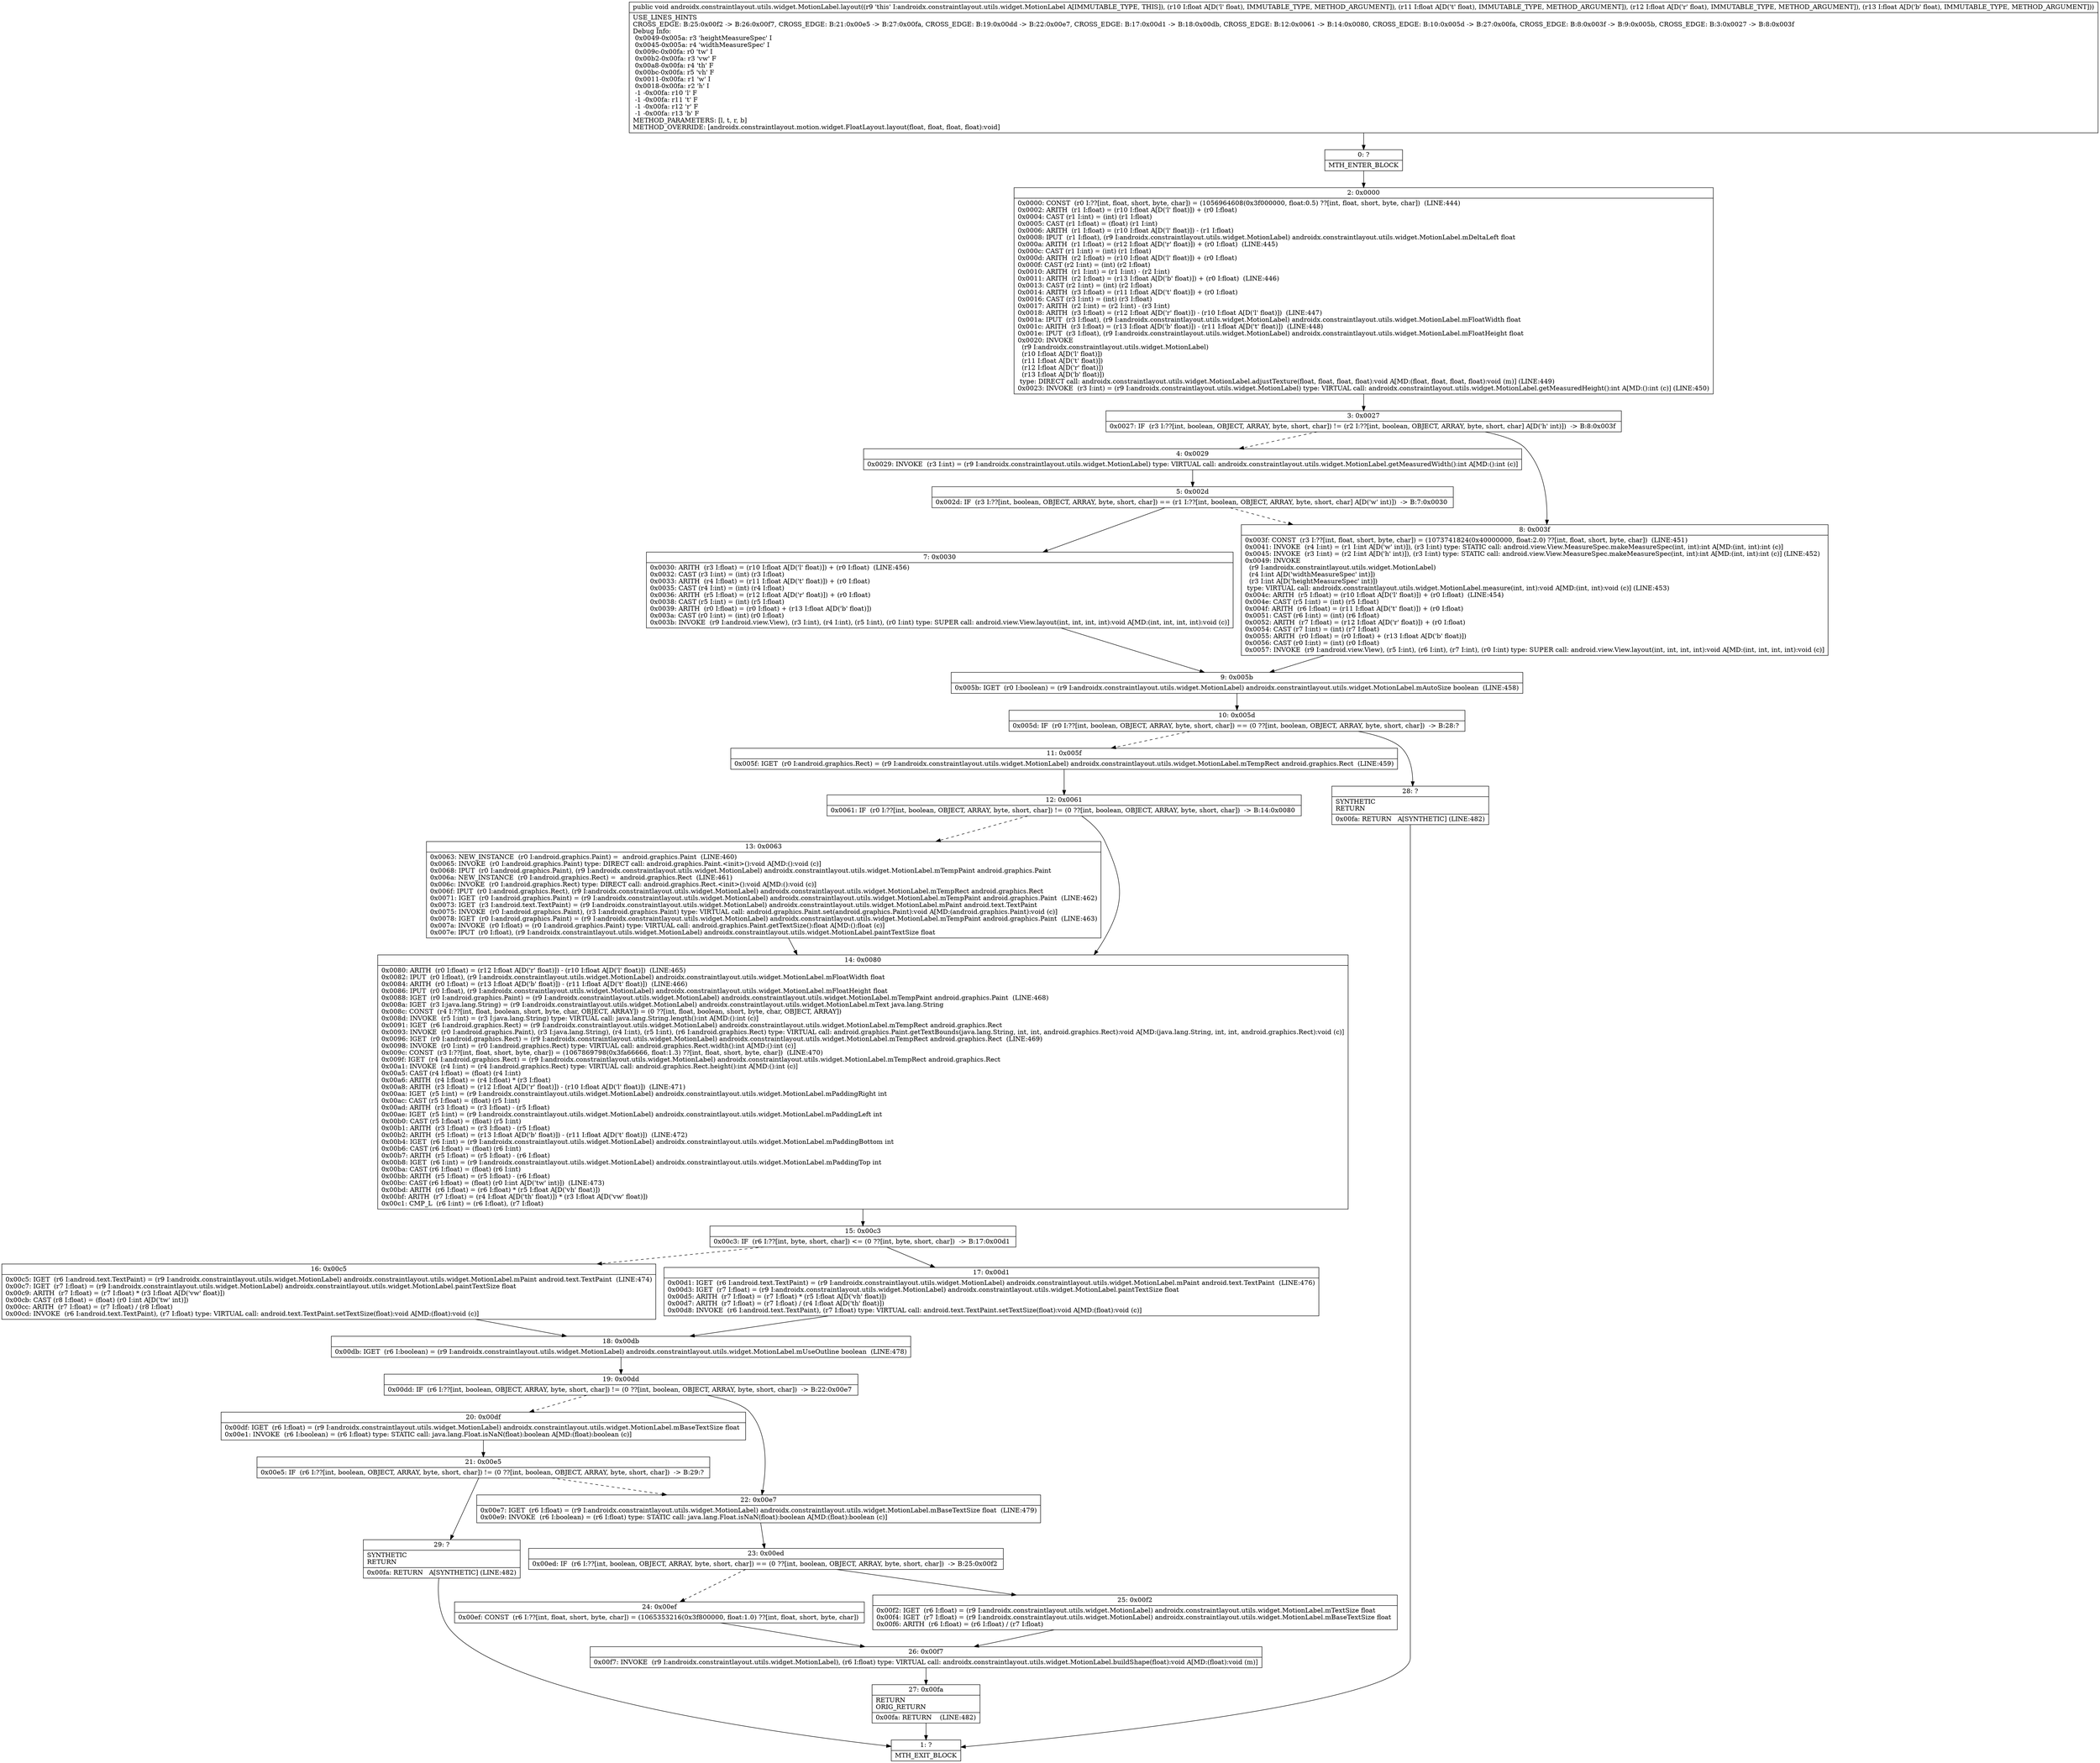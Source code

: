 digraph "CFG forandroidx.constraintlayout.utils.widget.MotionLabel.layout(FFFF)V" {
Node_0 [shape=record,label="{0\:\ ?|MTH_ENTER_BLOCK\l}"];
Node_2 [shape=record,label="{2\:\ 0x0000|0x0000: CONST  (r0 I:??[int, float, short, byte, char]) = (1056964608(0x3f000000, float:0.5) ??[int, float, short, byte, char])  (LINE:444)\l0x0002: ARITH  (r1 I:float) = (r10 I:float A[D('l' float)]) + (r0 I:float) \l0x0004: CAST (r1 I:int) = (int) (r1 I:float) \l0x0005: CAST (r1 I:float) = (float) (r1 I:int) \l0x0006: ARITH  (r1 I:float) = (r10 I:float A[D('l' float)]) \- (r1 I:float) \l0x0008: IPUT  (r1 I:float), (r9 I:androidx.constraintlayout.utils.widget.MotionLabel) androidx.constraintlayout.utils.widget.MotionLabel.mDeltaLeft float \l0x000a: ARITH  (r1 I:float) = (r12 I:float A[D('r' float)]) + (r0 I:float)  (LINE:445)\l0x000c: CAST (r1 I:int) = (int) (r1 I:float) \l0x000d: ARITH  (r2 I:float) = (r10 I:float A[D('l' float)]) + (r0 I:float) \l0x000f: CAST (r2 I:int) = (int) (r2 I:float) \l0x0010: ARITH  (r1 I:int) = (r1 I:int) \- (r2 I:int) \l0x0011: ARITH  (r2 I:float) = (r13 I:float A[D('b' float)]) + (r0 I:float)  (LINE:446)\l0x0013: CAST (r2 I:int) = (int) (r2 I:float) \l0x0014: ARITH  (r3 I:float) = (r11 I:float A[D('t' float)]) + (r0 I:float) \l0x0016: CAST (r3 I:int) = (int) (r3 I:float) \l0x0017: ARITH  (r2 I:int) = (r2 I:int) \- (r3 I:int) \l0x0018: ARITH  (r3 I:float) = (r12 I:float A[D('r' float)]) \- (r10 I:float A[D('l' float)])  (LINE:447)\l0x001a: IPUT  (r3 I:float), (r9 I:androidx.constraintlayout.utils.widget.MotionLabel) androidx.constraintlayout.utils.widget.MotionLabel.mFloatWidth float \l0x001c: ARITH  (r3 I:float) = (r13 I:float A[D('b' float)]) \- (r11 I:float A[D('t' float)])  (LINE:448)\l0x001e: IPUT  (r3 I:float), (r9 I:androidx.constraintlayout.utils.widget.MotionLabel) androidx.constraintlayout.utils.widget.MotionLabel.mFloatHeight float \l0x0020: INVOKE  \l  (r9 I:androidx.constraintlayout.utils.widget.MotionLabel)\l  (r10 I:float A[D('l' float)])\l  (r11 I:float A[D('t' float)])\l  (r12 I:float A[D('r' float)])\l  (r13 I:float A[D('b' float)])\l type: DIRECT call: androidx.constraintlayout.utils.widget.MotionLabel.adjustTexture(float, float, float, float):void A[MD:(float, float, float, float):void (m)] (LINE:449)\l0x0023: INVOKE  (r3 I:int) = (r9 I:androidx.constraintlayout.utils.widget.MotionLabel) type: VIRTUAL call: androidx.constraintlayout.utils.widget.MotionLabel.getMeasuredHeight():int A[MD:():int (c)] (LINE:450)\l}"];
Node_3 [shape=record,label="{3\:\ 0x0027|0x0027: IF  (r3 I:??[int, boolean, OBJECT, ARRAY, byte, short, char]) != (r2 I:??[int, boolean, OBJECT, ARRAY, byte, short, char] A[D('h' int)])  \-\> B:8:0x003f \l}"];
Node_4 [shape=record,label="{4\:\ 0x0029|0x0029: INVOKE  (r3 I:int) = (r9 I:androidx.constraintlayout.utils.widget.MotionLabel) type: VIRTUAL call: androidx.constraintlayout.utils.widget.MotionLabel.getMeasuredWidth():int A[MD:():int (c)]\l}"];
Node_5 [shape=record,label="{5\:\ 0x002d|0x002d: IF  (r3 I:??[int, boolean, OBJECT, ARRAY, byte, short, char]) == (r1 I:??[int, boolean, OBJECT, ARRAY, byte, short, char] A[D('w' int)])  \-\> B:7:0x0030 \l}"];
Node_7 [shape=record,label="{7\:\ 0x0030|0x0030: ARITH  (r3 I:float) = (r10 I:float A[D('l' float)]) + (r0 I:float)  (LINE:456)\l0x0032: CAST (r3 I:int) = (int) (r3 I:float) \l0x0033: ARITH  (r4 I:float) = (r11 I:float A[D('t' float)]) + (r0 I:float) \l0x0035: CAST (r4 I:int) = (int) (r4 I:float) \l0x0036: ARITH  (r5 I:float) = (r12 I:float A[D('r' float)]) + (r0 I:float) \l0x0038: CAST (r5 I:int) = (int) (r5 I:float) \l0x0039: ARITH  (r0 I:float) = (r0 I:float) + (r13 I:float A[D('b' float)]) \l0x003a: CAST (r0 I:int) = (int) (r0 I:float) \l0x003b: INVOKE  (r9 I:android.view.View), (r3 I:int), (r4 I:int), (r5 I:int), (r0 I:int) type: SUPER call: android.view.View.layout(int, int, int, int):void A[MD:(int, int, int, int):void (c)]\l}"];
Node_9 [shape=record,label="{9\:\ 0x005b|0x005b: IGET  (r0 I:boolean) = (r9 I:androidx.constraintlayout.utils.widget.MotionLabel) androidx.constraintlayout.utils.widget.MotionLabel.mAutoSize boolean  (LINE:458)\l}"];
Node_10 [shape=record,label="{10\:\ 0x005d|0x005d: IF  (r0 I:??[int, boolean, OBJECT, ARRAY, byte, short, char]) == (0 ??[int, boolean, OBJECT, ARRAY, byte, short, char])  \-\> B:28:? \l}"];
Node_11 [shape=record,label="{11\:\ 0x005f|0x005f: IGET  (r0 I:android.graphics.Rect) = (r9 I:androidx.constraintlayout.utils.widget.MotionLabel) androidx.constraintlayout.utils.widget.MotionLabel.mTempRect android.graphics.Rect  (LINE:459)\l}"];
Node_12 [shape=record,label="{12\:\ 0x0061|0x0061: IF  (r0 I:??[int, boolean, OBJECT, ARRAY, byte, short, char]) != (0 ??[int, boolean, OBJECT, ARRAY, byte, short, char])  \-\> B:14:0x0080 \l}"];
Node_13 [shape=record,label="{13\:\ 0x0063|0x0063: NEW_INSTANCE  (r0 I:android.graphics.Paint) =  android.graphics.Paint  (LINE:460)\l0x0065: INVOKE  (r0 I:android.graphics.Paint) type: DIRECT call: android.graphics.Paint.\<init\>():void A[MD:():void (c)]\l0x0068: IPUT  (r0 I:android.graphics.Paint), (r9 I:androidx.constraintlayout.utils.widget.MotionLabel) androidx.constraintlayout.utils.widget.MotionLabel.mTempPaint android.graphics.Paint \l0x006a: NEW_INSTANCE  (r0 I:android.graphics.Rect) =  android.graphics.Rect  (LINE:461)\l0x006c: INVOKE  (r0 I:android.graphics.Rect) type: DIRECT call: android.graphics.Rect.\<init\>():void A[MD:():void (c)]\l0x006f: IPUT  (r0 I:android.graphics.Rect), (r9 I:androidx.constraintlayout.utils.widget.MotionLabel) androidx.constraintlayout.utils.widget.MotionLabel.mTempRect android.graphics.Rect \l0x0071: IGET  (r0 I:android.graphics.Paint) = (r9 I:androidx.constraintlayout.utils.widget.MotionLabel) androidx.constraintlayout.utils.widget.MotionLabel.mTempPaint android.graphics.Paint  (LINE:462)\l0x0073: IGET  (r3 I:android.text.TextPaint) = (r9 I:androidx.constraintlayout.utils.widget.MotionLabel) androidx.constraintlayout.utils.widget.MotionLabel.mPaint android.text.TextPaint \l0x0075: INVOKE  (r0 I:android.graphics.Paint), (r3 I:android.graphics.Paint) type: VIRTUAL call: android.graphics.Paint.set(android.graphics.Paint):void A[MD:(android.graphics.Paint):void (c)]\l0x0078: IGET  (r0 I:android.graphics.Paint) = (r9 I:androidx.constraintlayout.utils.widget.MotionLabel) androidx.constraintlayout.utils.widget.MotionLabel.mTempPaint android.graphics.Paint  (LINE:463)\l0x007a: INVOKE  (r0 I:float) = (r0 I:android.graphics.Paint) type: VIRTUAL call: android.graphics.Paint.getTextSize():float A[MD:():float (c)]\l0x007e: IPUT  (r0 I:float), (r9 I:androidx.constraintlayout.utils.widget.MotionLabel) androidx.constraintlayout.utils.widget.MotionLabel.paintTextSize float \l}"];
Node_14 [shape=record,label="{14\:\ 0x0080|0x0080: ARITH  (r0 I:float) = (r12 I:float A[D('r' float)]) \- (r10 I:float A[D('l' float)])  (LINE:465)\l0x0082: IPUT  (r0 I:float), (r9 I:androidx.constraintlayout.utils.widget.MotionLabel) androidx.constraintlayout.utils.widget.MotionLabel.mFloatWidth float \l0x0084: ARITH  (r0 I:float) = (r13 I:float A[D('b' float)]) \- (r11 I:float A[D('t' float)])  (LINE:466)\l0x0086: IPUT  (r0 I:float), (r9 I:androidx.constraintlayout.utils.widget.MotionLabel) androidx.constraintlayout.utils.widget.MotionLabel.mFloatHeight float \l0x0088: IGET  (r0 I:android.graphics.Paint) = (r9 I:androidx.constraintlayout.utils.widget.MotionLabel) androidx.constraintlayout.utils.widget.MotionLabel.mTempPaint android.graphics.Paint  (LINE:468)\l0x008a: IGET  (r3 I:java.lang.String) = (r9 I:androidx.constraintlayout.utils.widget.MotionLabel) androidx.constraintlayout.utils.widget.MotionLabel.mText java.lang.String \l0x008c: CONST  (r4 I:??[int, float, boolean, short, byte, char, OBJECT, ARRAY]) = (0 ??[int, float, boolean, short, byte, char, OBJECT, ARRAY]) \l0x008d: INVOKE  (r5 I:int) = (r3 I:java.lang.String) type: VIRTUAL call: java.lang.String.length():int A[MD:():int (c)]\l0x0091: IGET  (r6 I:android.graphics.Rect) = (r9 I:androidx.constraintlayout.utils.widget.MotionLabel) androidx.constraintlayout.utils.widget.MotionLabel.mTempRect android.graphics.Rect \l0x0093: INVOKE  (r0 I:android.graphics.Paint), (r3 I:java.lang.String), (r4 I:int), (r5 I:int), (r6 I:android.graphics.Rect) type: VIRTUAL call: android.graphics.Paint.getTextBounds(java.lang.String, int, int, android.graphics.Rect):void A[MD:(java.lang.String, int, int, android.graphics.Rect):void (c)]\l0x0096: IGET  (r0 I:android.graphics.Rect) = (r9 I:androidx.constraintlayout.utils.widget.MotionLabel) androidx.constraintlayout.utils.widget.MotionLabel.mTempRect android.graphics.Rect  (LINE:469)\l0x0098: INVOKE  (r0 I:int) = (r0 I:android.graphics.Rect) type: VIRTUAL call: android.graphics.Rect.width():int A[MD:():int (c)]\l0x009c: CONST  (r3 I:??[int, float, short, byte, char]) = (1067869798(0x3fa66666, float:1.3) ??[int, float, short, byte, char])  (LINE:470)\l0x009f: IGET  (r4 I:android.graphics.Rect) = (r9 I:androidx.constraintlayout.utils.widget.MotionLabel) androidx.constraintlayout.utils.widget.MotionLabel.mTempRect android.graphics.Rect \l0x00a1: INVOKE  (r4 I:int) = (r4 I:android.graphics.Rect) type: VIRTUAL call: android.graphics.Rect.height():int A[MD:():int (c)]\l0x00a5: CAST (r4 I:float) = (float) (r4 I:int) \l0x00a6: ARITH  (r4 I:float) = (r4 I:float) * (r3 I:float) \l0x00a8: ARITH  (r3 I:float) = (r12 I:float A[D('r' float)]) \- (r10 I:float A[D('l' float)])  (LINE:471)\l0x00aa: IGET  (r5 I:int) = (r9 I:androidx.constraintlayout.utils.widget.MotionLabel) androidx.constraintlayout.utils.widget.MotionLabel.mPaddingRight int \l0x00ac: CAST (r5 I:float) = (float) (r5 I:int) \l0x00ad: ARITH  (r3 I:float) = (r3 I:float) \- (r5 I:float) \l0x00ae: IGET  (r5 I:int) = (r9 I:androidx.constraintlayout.utils.widget.MotionLabel) androidx.constraintlayout.utils.widget.MotionLabel.mPaddingLeft int \l0x00b0: CAST (r5 I:float) = (float) (r5 I:int) \l0x00b1: ARITH  (r3 I:float) = (r3 I:float) \- (r5 I:float) \l0x00b2: ARITH  (r5 I:float) = (r13 I:float A[D('b' float)]) \- (r11 I:float A[D('t' float)])  (LINE:472)\l0x00b4: IGET  (r6 I:int) = (r9 I:androidx.constraintlayout.utils.widget.MotionLabel) androidx.constraintlayout.utils.widget.MotionLabel.mPaddingBottom int \l0x00b6: CAST (r6 I:float) = (float) (r6 I:int) \l0x00b7: ARITH  (r5 I:float) = (r5 I:float) \- (r6 I:float) \l0x00b8: IGET  (r6 I:int) = (r9 I:androidx.constraintlayout.utils.widget.MotionLabel) androidx.constraintlayout.utils.widget.MotionLabel.mPaddingTop int \l0x00ba: CAST (r6 I:float) = (float) (r6 I:int) \l0x00bb: ARITH  (r5 I:float) = (r5 I:float) \- (r6 I:float) \l0x00bc: CAST (r6 I:float) = (float) (r0 I:int A[D('tw' int)])  (LINE:473)\l0x00bd: ARITH  (r6 I:float) = (r6 I:float) * (r5 I:float A[D('vh' float)]) \l0x00bf: ARITH  (r7 I:float) = (r4 I:float A[D('th' float)]) * (r3 I:float A[D('vw' float)]) \l0x00c1: CMP_L  (r6 I:int) = (r6 I:float), (r7 I:float) \l}"];
Node_15 [shape=record,label="{15\:\ 0x00c3|0x00c3: IF  (r6 I:??[int, byte, short, char]) \<= (0 ??[int, byte, short, char])  \-\> B:17:0x00d1 \l}"];
Node_16 [shape=record,label="{16\:\ 0x00c5|0x00c5: IGET  (r6 I:android.text.TextPaint) = (r9 I:androidx.constraintlayout.utils.widget.MotionLabel) androidx.constraintlayout.utils.widget.MotionLabel.mPaint android.text.TextPaint  (LINE:474)\l0x00c7: IGET  (r7 I:float) = (r9 I:androidx.constraintlayout.utils.widget.MotionLabel) androidx.constraintlayout.utils.widget.MotionLabel.paintTextSize float \l0x00c9: ARITH  (r7 I:float) = (r7 I:float) * (r3 I:float A[D('vw' float)]) \l0x00cb: CAST (r8 I:float) = (float) (r0 I:int A[D('tw' int)]) \l0x00cc: ARITH  (r7 I:float) = (r7 I:float) \/ (r8 I:float) \l0x00cd: INVOKE  (r6 I:android.text.TextPaint), (r7 I:float) type: VIRTUAL call: android.text.TextPaint.setTextSize(float):void A[MD:(float):void (c)]\l}"];
Node_18 [shape=record,label="{18\:\ 0x00db|0x00db: IGET  (r6 I:boolean) = (r9 I:androidx.constraintlayout.utils.widget.MotionLabel) androidx.constraintlayout.utils.widget.MotionLabel.mUseOutline boolean  (LINE:478)\l}"];
Node_19 [shape=record,label="{19\:\ 0x00dd|0x00dd: IF  (r6 I:??[int, boolean, OBJECT, ARRAY, byte, short, char]) != (0 ??[int, boolean, OBJECT, ARRAY, byte, short, char])  \-\> B:22:0x00e7 \l}"];
Node_20 [shape=record,label="{20\:\ 0x00df|0x00df: IGET  (r6 I:float) = (r9 I:androidx.constraintlayout.utils.widget.MotionLabel) androidx.constraintlayout.utils.widget.MotionLabel.mBaseTextSize float \l0x00e1: INVOKE  (r6 I:boolean) = (r6 I:float) type: STATIC call: java.lang.Float.isNaN(float):boolean A[MD:(float):boolean (c)]\l}"];
Node_21 [shape=record,label="{21\:\ 0x00e5|0x00e5: IF  (r6 I:??[int, boolean, OBJECT, ARRAY, byte, short, char]) != (0 ??[int, boolean, OBJECT, ARRAY, byte, short, char])  \-\> B:29:? \l}"];
Node_29 [shape=record,label="{29\:\ ?|SYNTHETIC\lRETURN\l|0x00fa: RETURN   A[SYNTHETIC] (LINE:482)\l}"];
Node_1 [shape=record,label="{1\:\ ?|MTH_EXIT_BLOCK\l}"];
Node_22 [shape=record,label="{22\:\ 0x00e7|0x00e7: IGET  (r6 I:float) = (r9 I:androidx.constraintlayout.utils.widget.MotionLabel) androidx.constraintlayout.utils.widget.MotionLabel.mBaseTextSize float  (LINE:479)\l0x00e9: INVOKE  (r6 I:boolean) = (r6 I:float) type: STATIC call: java.lang.Float.isNaN(float):boolean A[MD:(float):boolean (c)]\l}"];
Node_23 [shape=record,label="{23\:\ 0x00ed|0x00ed: IF  (r6 I:??[int, boolean, OBJECT, ARRAY, byte, short, char]) == (0 ??[int, boolean, OBJECT, ARRAY, byte, short, char])  \-\> B:25:0x00f2 \l}"];
Node_24 [shape=record,label="{24\:\ 0x00ef|0x00ef: CONST  (r6 I:??[int, float, short, byte, char]) = (1065353216(0x3f800000, float:1.0) ??[int, float, short, byte, char]) \l}"];
Node_26 [shape=record,label="{26\:\ 0x00f7|0x00f7: INVOKE  (r9 I:androidx.constraintlayout.utils.widget.MotionLabel), (r6 I:float) type: VIRTUAL call: androidx.constraintlayout.utils.widget.MotionLabel.buildShape(float):void A[MD:(float):void (m)]\l}"];
Node_27 [shape=record,label="{27\:\ 0x00fa|RETURN\lORIG_RETURN\l|0x00fa: RETURN    (LINE:482)\l}"];
Node_25 [shape=record,label="{25\:\ 0x00f2|0x00f2: IGET  (r6 I:float) = (r9 I:androidx.constraintlayout.utils.widget.MotionLabel) androidx.constraintlayout.utils.widget.MotionLabel.mTextSize float \l0x00f4: IGET  (r7 I:float) = (r9 I:androidx.constraintlayout.utils.widget.MotionLabel) androidx.constraintlayout.utils.widget.MotionLabel.mBaseTextSize float \l0x00f6: ARITH  (r6 I:float) = (r6 I:float) \/ (r7 I:float) \l}"];
Node_17 [shape=record,label="{17\:\ 0x00d1|0x00d1: IGET  (r6 I:android.text.TextPaint) = (r9 I:androidx.constraintlayout.utils.widget.MotionLabel) androidx.constraintlayout.utils.widget.MotionLabel.mPaint android.text.TextPaint  (LINE:476)\l0x00d3: IGET  (r7 I:float) = (r9 I:androidx.constraintlayout.utils.widget.MotionLabel) androidx.constraintlayout.utils.widget.MotionLabel.paintTextSize float \l0x00d5: ARITH  (r7 I:float) = (r7 I:float) * (r5 I:float A[D('vh' float)]) \l0x00d7: ARITH  (r7 I:float) = (r7 I:float) \/ (r4 I:float A[D('th' float)]) \l0x00d8: INVOKE  (r6 I:android.text.TextPaint), (r7 I:float) type: VIRTUAL call: android.text.TextPaint.setTextSize(float):void A[MD:(float):void (c)]\l}"];
Node_28 [shape=record,label="{28\:\ ?|SYNTHETIC\lRETURN\l|0x00fa: RETURN   A[SYNTHETIC] (LINE:482)\l}"];
Node_8 [shape=record,label="{8\:\ 0x003f|0x003f: CONST  (r3 I:??[int, float, short, byte, char]) = (1073741824(0x40000000, float:2.0) ??[int, float, short, byte, char])  (LINE:451)\l0x0041: INVOKE  (r4 I:int) = (r1 I:int A[D('w' int)]), (r3 I:int) type: STATIC call: android.view.View.MeasureSpec.makeMeasureSpec(int, int):int A[MD:(int, int):int (c)]\l0x0045: INVOKE  (r3 I:int) = (r2 I:int A[D('h' int)]), (r3 I:int) type: STATIC call: android.view.View.MeasureSpec.makeMeasureSpec(int, int):int A[MD:(int, int):int (c)] (LINE:452)\l0x0049: INVOKE  \l  (r9 I:androidx.constraintlayout.utils.widget.MotionLabel)\l  (r4 I:int A[D('widthMeasureSpec' int)])\l  (r3 I:int A[D('heightMeasureSpec' int)])\l type: VIRTUAL call: androidx.constraintlayout.utils.widget.MotionLabel.measure(int, int):void A[MD:(int, int):void (c)] (LINE:453)\l0x004c: ARITH  (r5 I:float) = (r10 I:float A[D('l' float)]) + (r0 I:float)  (LINE:454)\l0x004e: CAST (r5 I:int) = (int) (r5 I:float) \l0x004f: ARITH  (r6 I:float) = (r11 I:float A[D('t' float)]) + (r0 I:float) \l0x0051: CAST (r6 I:int) = (int) (r6 I:float) \l0x0052: ARITH  (r7 I:float) = (r12 I:float A[D('r' float)]) + (r0 I:float) \l0x0054: CAST (r7 I:int) = (int) (r7 I:float) \l0x0055: ARITH  (r0 I:float) = (r0 I:float) + (r13 I:float A[D('b' float)]) \l0x0056: CAST (r0 I:int) = (int) (r0 I:float) \l0x0057: INVOKE  (r9 I:android.view.View), (r5 I:int), (r6 I:int), (r7 I:int), (r0 I:int) type: SUPER call: android.view.View.layout(int, int, int, int):void A[MD:(int, int, int, int):void (c)]\l}"];
MethodNode[shape=record,label="{public void androidx.constraintlayout.utils.widget.MotionLabel.layout((r9 'this' I:androidx.constraintlayout.utils.widget.MotionLabel A[IMMUTABLE_TYPE, THIS]), (r10 I:float A[D('l' float), IMMUTABLE_TYPE, METHOD_ARGUMENT]), (r11 I:float A[D('t' float), IMMUTABLE_TYPE, METHOD_ARGUMENT]), (r12 I:float A[D('r' float), IMMUTABLE_TYPE, METHOD_ARGUMENT]), (r13 I:float A[D('b' float), IMMUTABLE_TYPE, METHOD_ARGUMENT]))  | USE_LINES_HINTS\lCROSS_EDGE: B:25:0x00f2 \-\> B:26:0x00f7, CROSS_EDGE: B:21:0x00e5 \-\> B:27:0x00fa, CROSS_EDGE: B:19:0x00dd \-\> B:22:0x00e7, CROSS_EDGE: B:17:0x00d1 \-\> B:18:0x00db, CROSS_EDGE: B:12:0x0061 \-\> B:14:0x0080, CROSS_EDGE: B:10:0x005d \-\> B:27:0x00fa, CROSS_EDGE: B:8:0x003f \-\> B:9:0x005b, CROSS_EDGE: B:3:0x0027 \-\> B:8:0x003f\lDebug Info:\l  0x0049\-0x005a: r3 'heightMeasureSpec' I\l  0x0045\-0x005a: r4 'widthMeasureSpec' I\l  0x009c\-0x00fa: r0 'tw' I\l  0x00b2\-0x00fa: r3 'vw' F\l  0x00a8\-0x00fa: r4 'th' F\l  0x00bc\-0x00fa: r5 'vh' F\l  0x0011\-0x00fa: r1 'w' I\l  0x0018\-0x00fa: r2 'h' I\l  \-1 \-0x00fa: r10 'l' F\l  \-1 \-0x00fa: r11 't' F\l  \-1 \-0x00fa: r12 'r' F\l  \-1 \-0x00fa: r13 'b' F\lMETHOD_PARAMETERS: [l, t, r, b]\lMETHOD_OVERRIDE: [androidx.constraintlayout.motion.widget.FloatLayout.layout(float, float, float, float):void]\l}"];
MethodNode -> Node_0;Node_0 -> Node_2;
Node_2 -> Node_3;
Node_3 -> Node_4[style=dashed];
Node_3 -> Node_8;
Node_4 -> Node_5;
Node_5 -> Node_7;
Node_5 -> Node_8[style=dashed];
Node_7 -> Node_9;
Node_9 -> Node_10;
Node_10 -> Node_11[style=dashed];
Node_10 -> Node_28;
Node_11 -> Node_12;
Node_12 -> Node_13[style=dashed];
Node_12 -> Node_14;
Node_13 -> Node_14;
Node_14 -> Node_15;
Node_15 -> Node_16[style=dashed];
Node_15 -> Node_17;
Node_16 -> Node_18;
Node_18 -> Node_19;
Node_19 -> Node_20[style=dashed];
Node_19 -> Node_22;
Node_20 -> Node_21;
Node_21 -> Node_22[style=dashed];
Node_21 -> Node_29;
Node_29 -> Node_1;
Node_22 -> Node_23;
Node_23 -> Node_24[style=dashed];
Node_23 -> Node_25;
Node_24 -> Node_26;
Node_26 -> Node_27;
Node_27 -> Node_1;
Node_25 -> Node_26;
Node_17 -> Node_18;
Node_28 -> Node_1;
Node_8 -> Node_9;
}


